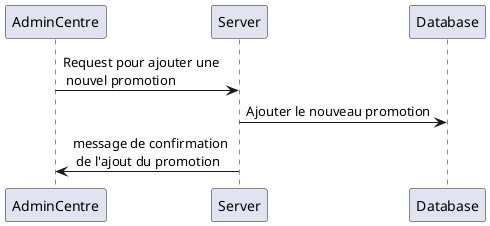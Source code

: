 @startuml

AdminCentre -> Server : Request pour ajouter une \n nouvel promotion
Server -> Database : Ajouter le nouveau promotion
Server -> AdminCentre : message de confirmation \n de l'ajout du promotion
@enduml